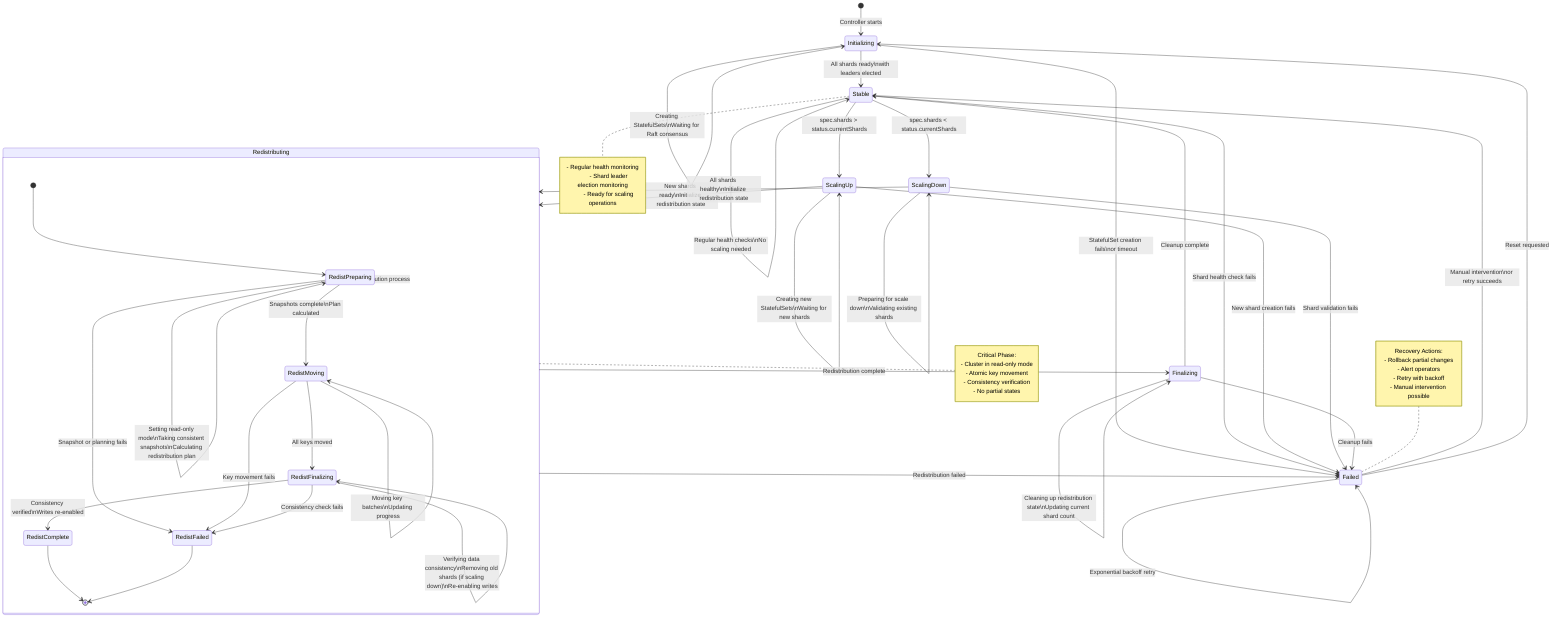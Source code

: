 stateDiagram-v2
    [*] --> Initializing : Controller starts
    
    Initializing --> Initializing : Creating StatefulSets\nWaiting for Raft consensus
    Initializing --> Stable : All shards ready\nwith leaders elected
    Initializing --> Failed : StatefulSet creation fails\nor timeout
    
    Stable --> Stable : Regular health checks\nNo scaling needed
    Stable --> ScalingUp : spec.shards > status.currentShards
    Stable --> ScalingDown : spec.shards < status.currentShards
    Stable --> Failed : Shard health check fails
    
    ScalingUp --> ScalingUp : Creating new StatefulSets\nWaiting for new shards
    ScalingUp --> Redistributing : New shards ready\nInitialize redistribution state
    ScalingUp --> Failed : New shard creation fails
    
    ScalingDown --> ScalingDown : Preparing for scale down\nValidating existing shards
    ScalingDown --> Redistributing : All shards healthy\nInitialize redistribution state
    ScalingDown --> Failed : Shard validation fails
    
    Redistributing --> RedistPreparing : Start redistribution process
    
    state Redistributing {
        [*] --> RedistPreparing
        
        RedistPreparing --> RedistPreparing : Setting read-only mode\nTaking consistent snapshots\nCalculating redistribution plan
        RedistPreparing --> RedistMoving : Snapshots complete\nPlan calculated
        RedistPreparing --> RedistFailed : Snapshot or planning fails
        
        RedistMoving --> RedistMoving : Moving key batches\nUpdating progress
        RedistMoving --> RedistFinalizing : All keys moved
        RedistMoving --> RedistFailed : Key movement fails
        
        RedistFinalizing --> RedistFinalizing : Verifying data consistency\nRemoving old shards (if scaling down)\nRe-enabling writes
        RedistFinalizing --> RedistComplete : Consistency verified\nWrites re-enabled
        RedistFinalizing --> RedistFailed : Consistency check fails
        
        RedistComplete --> [*]
        RedistFailed --> [*]
    }
    
    Redistributing --> Finalizing : Redistribution complete
    Redistributing --> Failed : Redistribution failed
    
    Finalizing --> Finalizing : Cleaning up redistribution state\nUpdating current shard count
    Finalizing --> Stable : Cleanup complete
    Finalizing --> Failed : Cleanup fails
    
    Failed --> Failed : Exponential backoff retry
    Failed --> Stable : Manual intervention\nor retry succeeds
    Failed --> Initializing : Reset requested
    
    note right of Stable
        - Regular health monitoring
        - Shard leader election monitoring
        - Ready for scaling operations
    end note
    
    note right of Redistributing
        Critical Phase:
        - Cluster in read-only mode
        - Atomic key movement
        - Consistency verification
        - No partial states
    end note
    
    note left of Failed
        Recovery Actions:
        - Rollback partial changes
        - Alert operators
        - Retry with backoff
        - Manual intervention possible
    end note